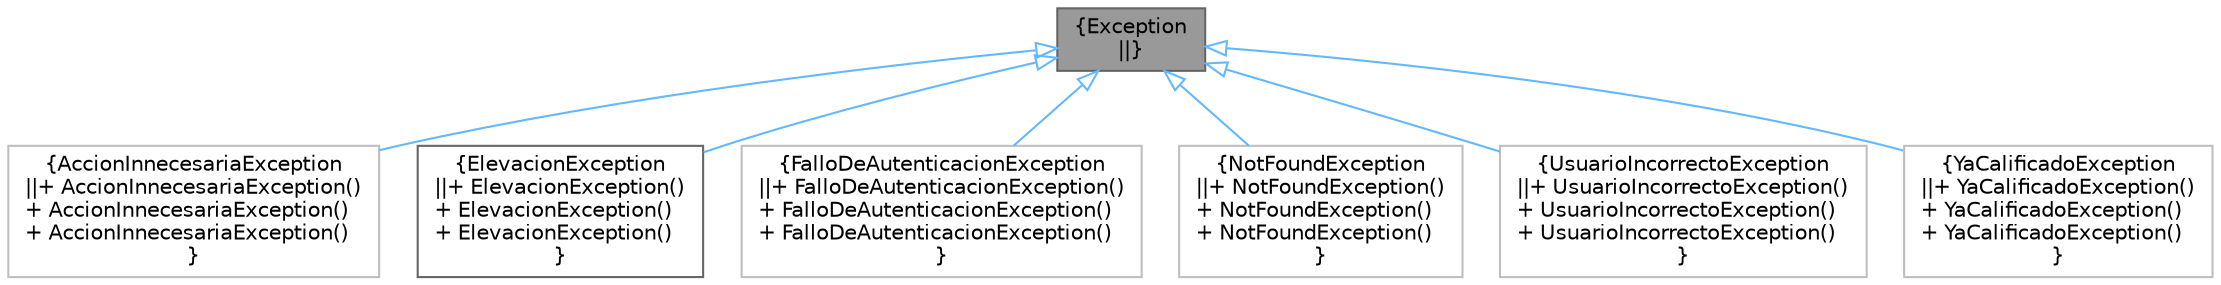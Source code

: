 digraph "Exception"
{
 // INTERACTIVE_SVG=YES
 // LATEX_PDF_SIZE
  bgcolor="transparent";
  edge [fontname=Helvetica,fontsize=10,labelfontname=Helvetica,labelfontsize=10];
  node [fontname=Helvetica,fontsize=10,shape=box,height=0.2,width=0.4];
  Node1 [label="{Exception\n||}",height=0.2,width=0.4,color="gray40", fillcolor="grey60", style="filled", fontcolor="black",tooltip=" "];
  Node1 -> Node2 [dir="back",color="steelblue1",style="solid",arrowtail="onormal"];
  Node2 [label="{AccionInnecesariaException\n||+ AccionInnecesariaException()\l+ AccionInnecesariaException()\l+ AccionInnecesariaException()\l}",height=0.2,width=0.4,color="grey75", fillcolor="white", style="filled",URL="$classAccionInnecesariaException.html",tooltip=" "];
  Node1 -> Node3 [dir="back",color="steelblue1",style="solid",arrowtail="onormal"];
  Node3 [label="{ElevacionException\n||+ ElevacionException()\l+ ElevacionException()\l+ ElevacionException()\l}",height=0.2,width=0.4,color="gray40", fillcolor="white", style="filled",URL="$classElevacionException.html",tooltip="Representa una excepción por falta de"];
  Node1 -> Node4 [dir="back",color="steelblue1",style="solid",arrowtail="onormal"];
  Node4 [label="{FalloDeAutenticacionException\n||+ FalloDeAutenticacionException()\l+ FalloDeAutenticacionException()\l+ FalloDeAutenticacionException()\l}",height=0.2,width=0.4,color="grey75", fillcolor="white", style="filled",URL="$classFalloDeAutenticacionException.html",tooltip=" "];
  Node1 -> Node5 [dir="back",color="steelblue1",style="solid",arrowtail="onormal"];
  Node5 [label="{NotFoundException\n||+ NotFoundException()\l+ NotFoundException()\l+ NotFoundException()\l}",height=0.2,width=0.4,color="grey75", fillcolor="white", style="filled",URL="$classNotFoundException.html",tooltip=" "];
  Node1 -> Node6 [dir="back",color="steelblue1",style="solid",arrowtail="onormal"];
  Node6 [label="{UsuarioIncorrectoException\n||+ UsuarioIncorrectoException()\l+ UsuarioIncorrectoException()\l+ UsuarioIncorrectoException()\l}",height=0.2,width=0.4,color="grey75", fillcolor="white", style="filled",URL="$classUsuarioIncorrectoException.html",tooltip=" "];
  Node1 -> Node7 [dir="back",color="steelblue1",style="solid",arrowtail="onormal"];
  Node7 [label="{YaCalificadoException\n||+ YaCalificadoException()\l+ YaCalificadoException()\l+ YaCalificadoException()\l}",height=0.2,width=0.4,color="grey75", fillcolor="white", style="filled",URL="$classYaCalificadoException.html",tooltip=" "];
}
